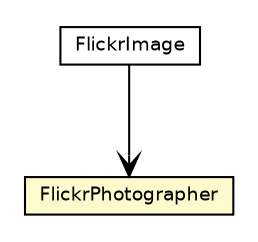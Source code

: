 #!/usr/local/bin/dot
#
# Class diagram 
# Generated by UmlGraph version 4.6 (http://www.spinellis.gr/sw/umlgraph)
#

digraph G {
	edge [fontname="Helvetica",fontsize=10,labelfontname="Helvetica",labelfontsize=10];
	node [fontname="Helvetica",fontsize=10,shape=plaintext];
	// net.chrissearle.flickrvote.flickr.FlickrPhotographer
	c2828 [label=<<table border="0" cellborder="1" cellspacing="0" cellpadding="2" port="p" bgcolor="lemonChiffon" href="./FlickrPhotographer.html">
		<tr><td><table border="0" cellspacing="0" cellpadding="1">
			<tr><td> FlickrPhotographer </td></tr>
		</table></td></tr>
		</table>>, fontname="Helvetica", fontcolor="black", fontsize=9.0];
	// net.chrissearle.flickrvote.flickr.FlickrImage
	c2830 [label=<<table border="0" cellborder="1" cellspacing="0" cellpadding="2" port="p" href="./FlickrImage.html">
		<tr><td><table border="0" cellspacing="0" cellpadding="1">
			<tr><td> FlickrImage </td></tr>
		</table></td></tr>
		</table>>, fontname="Helvetica", fontcolor="black", fontsize=9.0];
	// net.chrissearle.flickrvote.flickr.FlickrImage NAVASSOC net.chrissearle.flickrvote.flickr.FlickrPhotographer
	c2830:p -> c2828:p [taillabel="", label="", headlabel="", fontname="Helvetica", fontcolor="black", fontsize=10.0, color="black", arrowhead=open];
}

